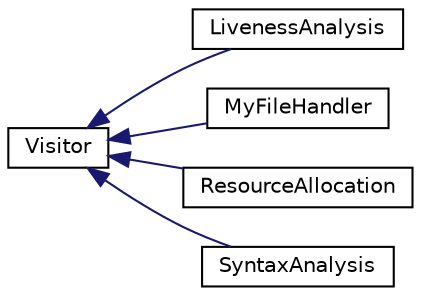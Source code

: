 digraph "Graphical Class Hierarchy"
{
 // LATEX_PDF_SIZE
  edge [fontname="Helvetica",fontsize="10",labelfontname="Helvetica",labelfontsize="10"];
  node [fontname="Helvetica",fontsize="10",shape=record];
  rankdir="LR";
  Node0 [label="Visitor",height=0.2,width=0.4,color="black", fillcolor="white", style="filled",URL="$class_visitor.html",tooltip=" "];
  Node0 -> Node1 [dir="back",color="midnightblue",fontsize="10",style="solid",fontname="Helvetica"];
  Node1 [label="LivenessAnalysis",height=0.2,width=0.4,color="black", fillcolor="white", style="filled",URL="$class_liveness_analysis.html",tooltip=" "];
  Node0 -> Node2 [dir="back",color="midnightblue",fontsize="10",style="solid",fontname="Helvetica"];
  Node2 [label="MyFileHandler",height=0.2,width=0.4,color="black", fillcolor="white", style="filled",URL="$class_my_file_handler.html",tooltip=" "];
  Node0 -> Node3 [dir="back",color="midnightblue",fontsize="10",style="solid",fontname="Helvetica"];
  Node3 [label="ResourceAllocation",height=0.2,width=0.4,color="black", fillcolor="white", style="filled",URL="$class_resource_allocation.html",tooltip=" "];
  Node0 -> Node4 [dir="back",color="midnightblue",fontsize="10",style="solid",fontname="Helvetica"];
  Node4 [label="SyntaxAnalysis",height=0.2,width=0.4,color="black", fillcolor="white", style="filled",URL="$class_syntax_analysis.html",tooltip=" "];
}
